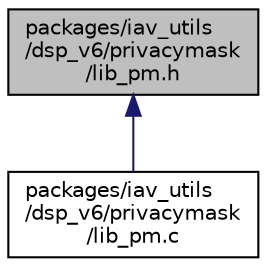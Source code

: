 digraph "packages/iav_utils/dsp_v6/privacymask/lib_pm.h"
{
 // INTERACTIVE_SVG=YES
 // LATEX_PDF_SIZE
  bgcolor="transparent";
  edge [fontname="Helvetica",fontsize="10",labelfontname="Helvetica",labelfontsize="10"];
  node [fontname="Helvetica",fontsize="10",shape=record];
  Node1 [label="packages/iav_utils\l/dsp_v6/privacymask\l/lib_pm.h",height=0.2,width=0.4,color="black", fillcolor="grey75", style="filled", fontcolor="black",tooltip=" "];
  Node1 -> Node2 [dir="back",color="midnightblue",fontsize="10",style="solid",fontname="Helvetica"];
  Node2 [label="packages/iav_utils\l/dsp_v6/privacymask\l/lib_pm.c",height=0.2,width=0.4,color="black",URL="$db/dab/lib__pm_8c.html",tooltip=" "];
}
